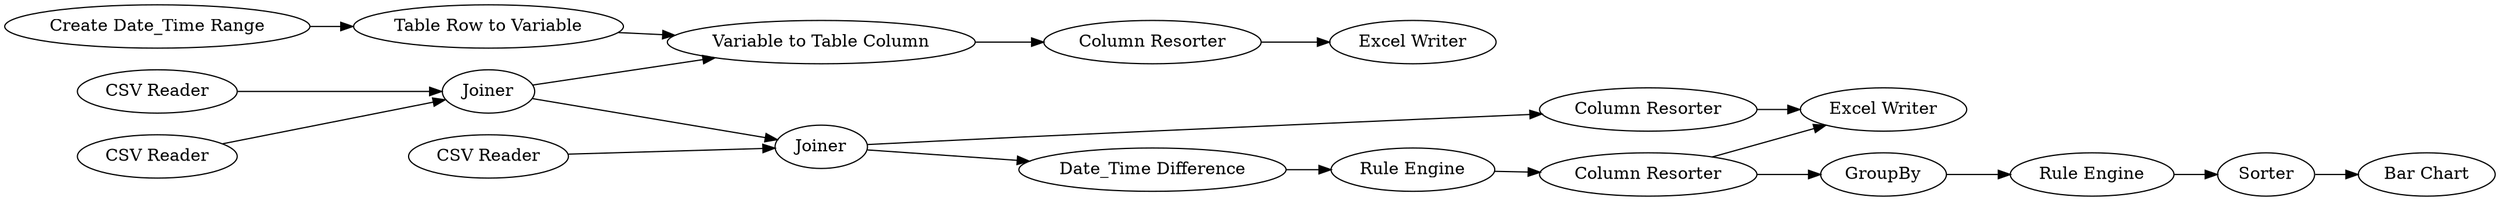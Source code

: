 digraph {
	21 -> 23
	10 -> 9
	4 -> 5
	23 -> 24
	2 -> 4
	6 -> 17
	14 -> 15
	7 -> 10
	5 -> 14
	16 -> 21
	9 -> 11
	15 -> 16
	11 -> 20
	4 -> 9
	24 -> 22
	3 -> 4
	5 -> 6
	16 -> 17
	1 -> 5
	7 [label="Create Date_Time Range"]
	9 [label="Variable to Table Column"]
	21 [label=GroupBy]
	17 [label="Excel Writer"]
	3 [label="CSV Reader"]
	24 [label=Sorter]
	6 [label="Column Resorter"]
	15 [label="Rule Engine"]
	10 [label="Table Row to Variable"]
	16 [label="Column Resorter"]
	1 [label="CSV Reader"]
	22 [label="Bar Chart"]
	23 [label="Rule Engine"]
	4 [label=Joiner]
	11 [label="Column Resorter"]
	14 [label="Date_Time Difference"]
	5 [label=Joiner]
	20 [label="Excel Writer"]
	2 [label="CSV Reader"]
	rankdir=LR
}
